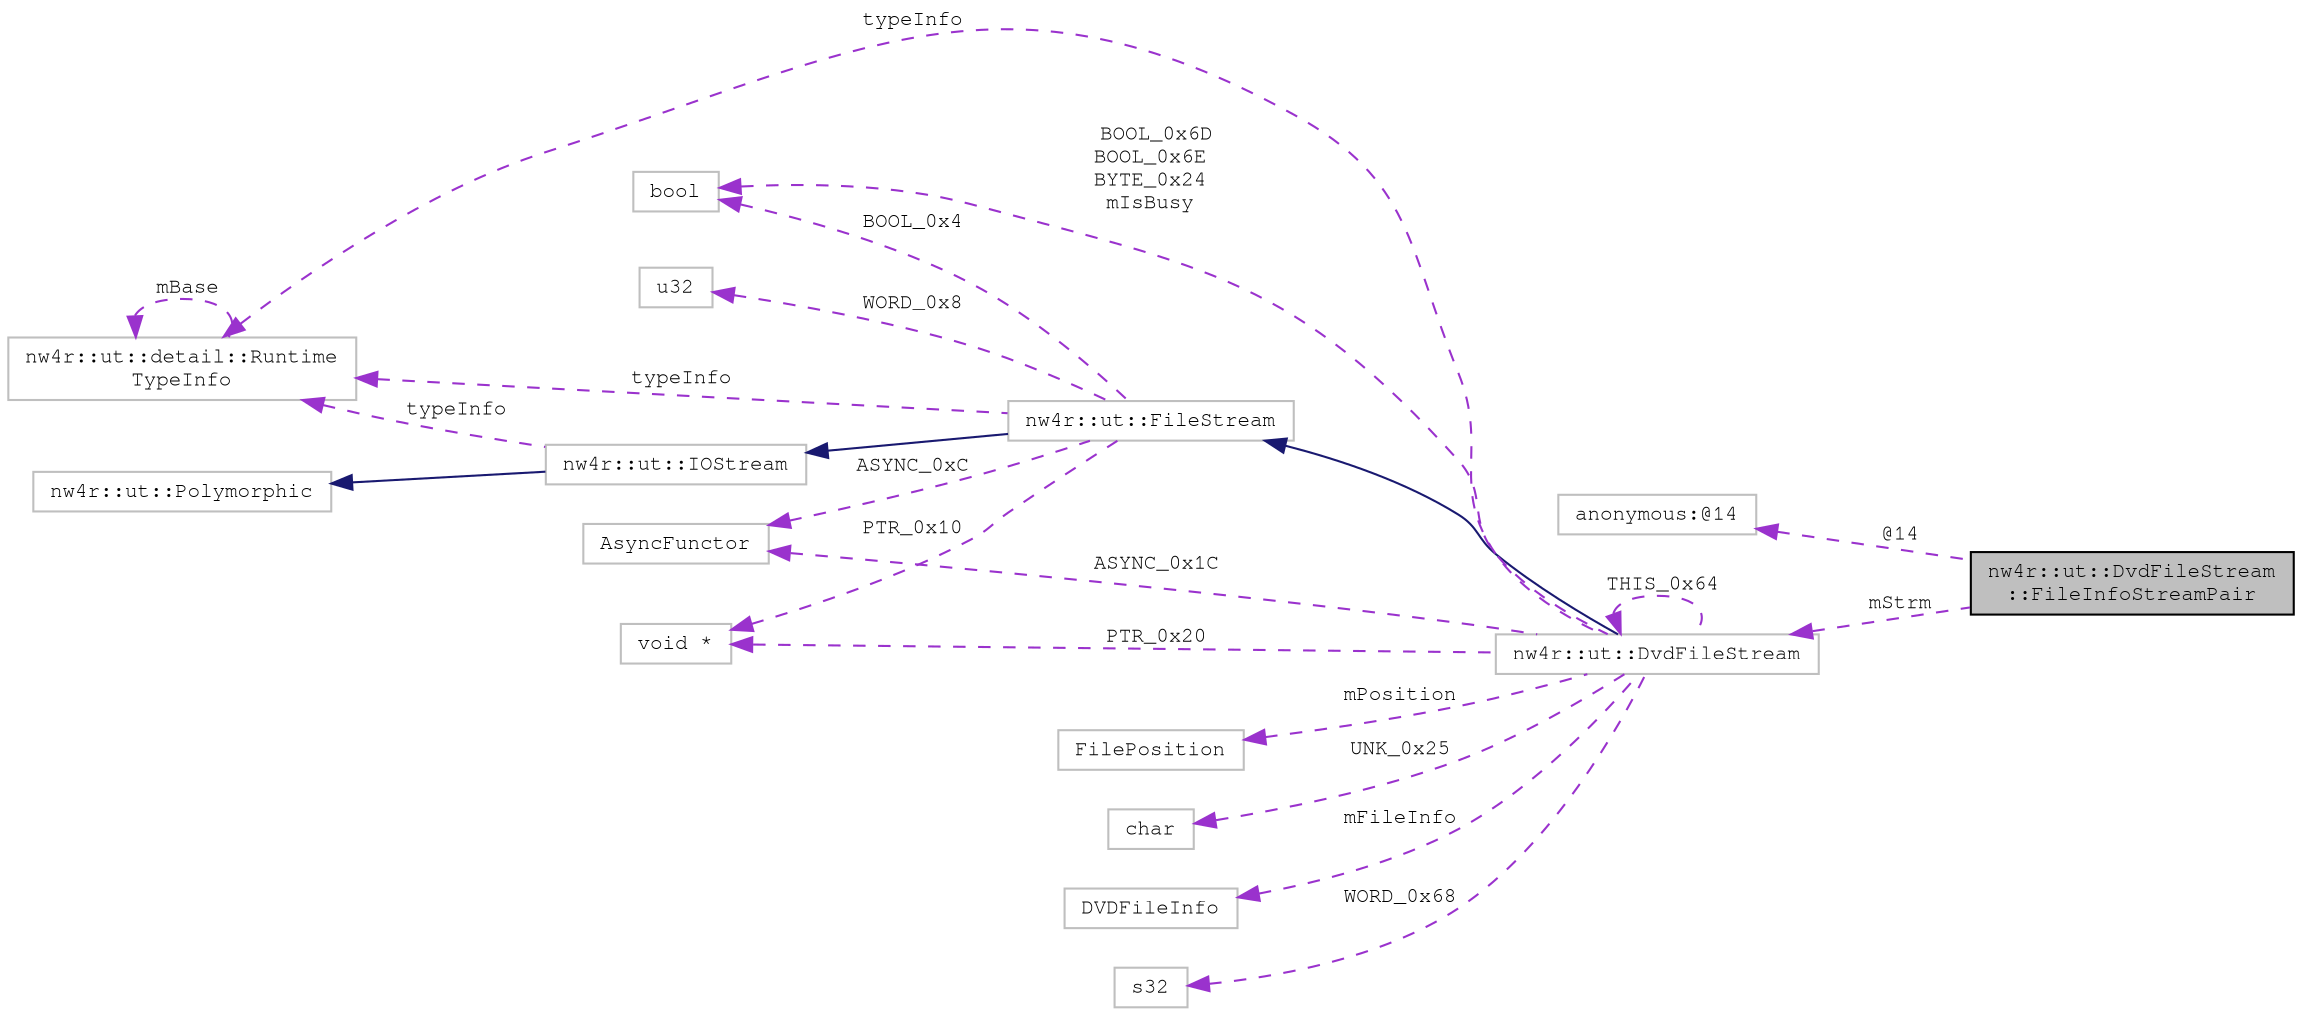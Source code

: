 digraph "nw4r::ut::DvdFileStream::FileInfoStreamPair"
{
 // LATEX_PDF_SIZE
  edge [fontname="FreeMono",fontsize="10",labelfontname="FreeMono",labelfontsize="10"];
  node [fontname="FreeMono",fontsize="10",shape=record];
  rankdir="LR";
  Node1 [label="nw4r::ut::DvdFileStream\l::FileInfoStreamPair",height=0.2,width=0.4,color="black", fillcolor="grey75", style="filled", fontcolor="black",tooltip=" "];
  Node2 -> Node1 [dir="back",color="darkorchid3",fontsize="10",style="dashed",label=" @14" ,fontname="FreeMono"];
  Node2 [label="anonymous:@14",height=0.2,width=0.4,color="grey75", fillcolor="white", style="filled",tooltip=" "];
  Node3 -> Node1 [dir="back",color="darkorchid3",fontsize="10",style="dashed",label=" mStrm" ,fontname="FreeMono"];
  Node3 [label="nw4r::ut::DvdFileStream",height=0.2,width=0.4,color="grey75", fillcolor="white", style="filled",URL="$structnw4r_1_1ut_1_1_dvd_file_stream.html",tooltip=" "];
  Node4 -> Node3 [dir="back",color="midnightblue",fontsize="10",style="solid",fontname="FreeMono"];
  Node4 [label="nw4r::ut::FileStream",height=0.2,width=0.4,color="grey75", fillcolor="white", style="filled",URL="$classnw4r_1_1ut_1_1_file_stream.html",tooltip=" "];
  Node5 -> Node4 [dir="back",color="midnightblue",fontsize="10",style="solid",fontname="FreeMono"];
  Node5 [label="nw4r::ut::IOStream",height=0.2,width=0.4,color="grey75", fillcolor="white", style="filled",URL="$structnw4r_1_1ut_1_1_i_o_stream.html",tooltip=" "];
  Node6 -> Node5 [dir="back",color="midnightblue",fontsize="10",style="solid",fontname="FreeMono"];
  Node6 [label="nw4r::ut::Polymorphic",height=0.2,width=0.4,color="grey75", fillcolor="white", style="filled",URL="$structnw4r_1_1ut_1_1_polymorphic.html",tooltip=" "];
  Node7 -> Node5 [dir="back",color="darkorchid3",fontsize="10",style="dashed",label=" typeInfo" ,fontname="FreeMono"];
  Node7 [label="nw4r::ut::detail::Runtime\lTypeInfo",height=0.2,width=0.4,color="grey75", fillcolor="white", style="filled",URL="$structnw4r_1_1ut_1_1detail_1_1_runtime_type_info.html",tooltip=" "];
  Node7 -> Node7 [dir="back",color="darkorchid3",fontsize="10",style="dashed",label=" mBase" ,fontname="FreeMono"];
  Node8 -> Node4 [dir="back",color="darkorchid3",fontsize="10",style="dashed",label=" BOOL_0x4" ,fontname="FreeMono"];
  Node8 [label="bool",height=0.2,width=0.4,color="grey75", fillcolor="white", style="filled",tooltip=" "];
  Node9 -> Node4 [dir="back",color="darkorchid3",fontsize="10",style="dashed",label=" WORD_0x8" ,fontname="FreeMono"];
  Node9 [label="u32",height=0.2,width=0.4,color="grey75", fillcolor="white", style="filled",tooltip=" "];
  Node10 -> Node4 [dir="back",color="darkorchid3",fontsize="10",style="dashed",label=" ASYNC_0xC" ,fontname="FreeMono"];
  Node10 [label="AsyncFunctor",height=0.2,width=0.4,color="grey75", fillcolor="white", style="filled",tooltip=" "];
  Node11 -> Node4 [dir="back",color="darkorchid3",fontsize="10",style="dashed",label=" PTR_0x10" ,fontname="FreeMono"];
  Node11 [label="void *",height=0.2,width=0.4,color="grey75", fillcolor="white", style="filled",tooltip=" "];
  Node7 -> Node4 [dir="back",color="darkorchid3",fontsize="10",style="dashed",label=" typeInfo" ,fontname="FreeMono"];
  Node12 -> Node3 [dir="back",color="darkorchid3",fontsize="10",style="dashed",label=" mPosition" ,fontname="FreeMono"];
  Node12 [label="FilePosition",height=0.2,width=0.4,color="grey75", fillcolor="white", style="filled",tooltip=" "];
  Node10 -> Node3 [dir="back",color="darkorchid3",fontsize="10",style="dashed",label=" ASYNC_0x1C" ,fontname="FreeMono"];
  Node11 -> Node3 [dir="back",color="darkorchid3",fontsize="10",style="dashed",label=" PTR_0x20" ,fontname="FreeMono"];
  Node8 -> Node3 [dir="back",color="darkorchid3",fontsize="10",style="dashed",label=" BOOL_0x6D\nBOOL_0x6E\nBYTE_0x24\nmIsBusy" ,fontname="FreeMono"];
  Node13 -> Node3 [dir="back",color="darkorchid3",fontsize="10",style="dashed",label=" UNK_0x25" ,fontname="FreeMono"];
  Node13 [label="char",height=0.2,width=0.4,color="grey75", fillcolor="white", style="filled",tooltip=" "];
  Node14 -> Node3 [dir="back",color="darkorchid3",fontsize="10",style="dashed",label=" mFileInfo" ,fontname="FreeMono"];
  Node14 [label="DVDFileInfo",height=0.2,width=0.4,color="grey75", fillcolor="white", style="filled",tooltip=" "];
  Node3 -> Node3 [dir="back",color="darkorchid3",fontsize="10",style="dashed",label=" THIS_0x64" ,fontname="FreeMono"];
  Node15 -> Node3 [dir="back",color="darkorchid3",fontsize="10",style="dashed",label=" WORD_0x68" ,fontname="FreeMono"];
  Node15 [label="s32",height=0.2,width=0.4,color="grey75", fillcolor="white", style="filled",tooltip=" "];
  Node7 -> Node3 [dir="back",color="darkorchid3",fontsize="10",style="dashed",label=" typeInfo" ,fontname="FreeMono"];
}
